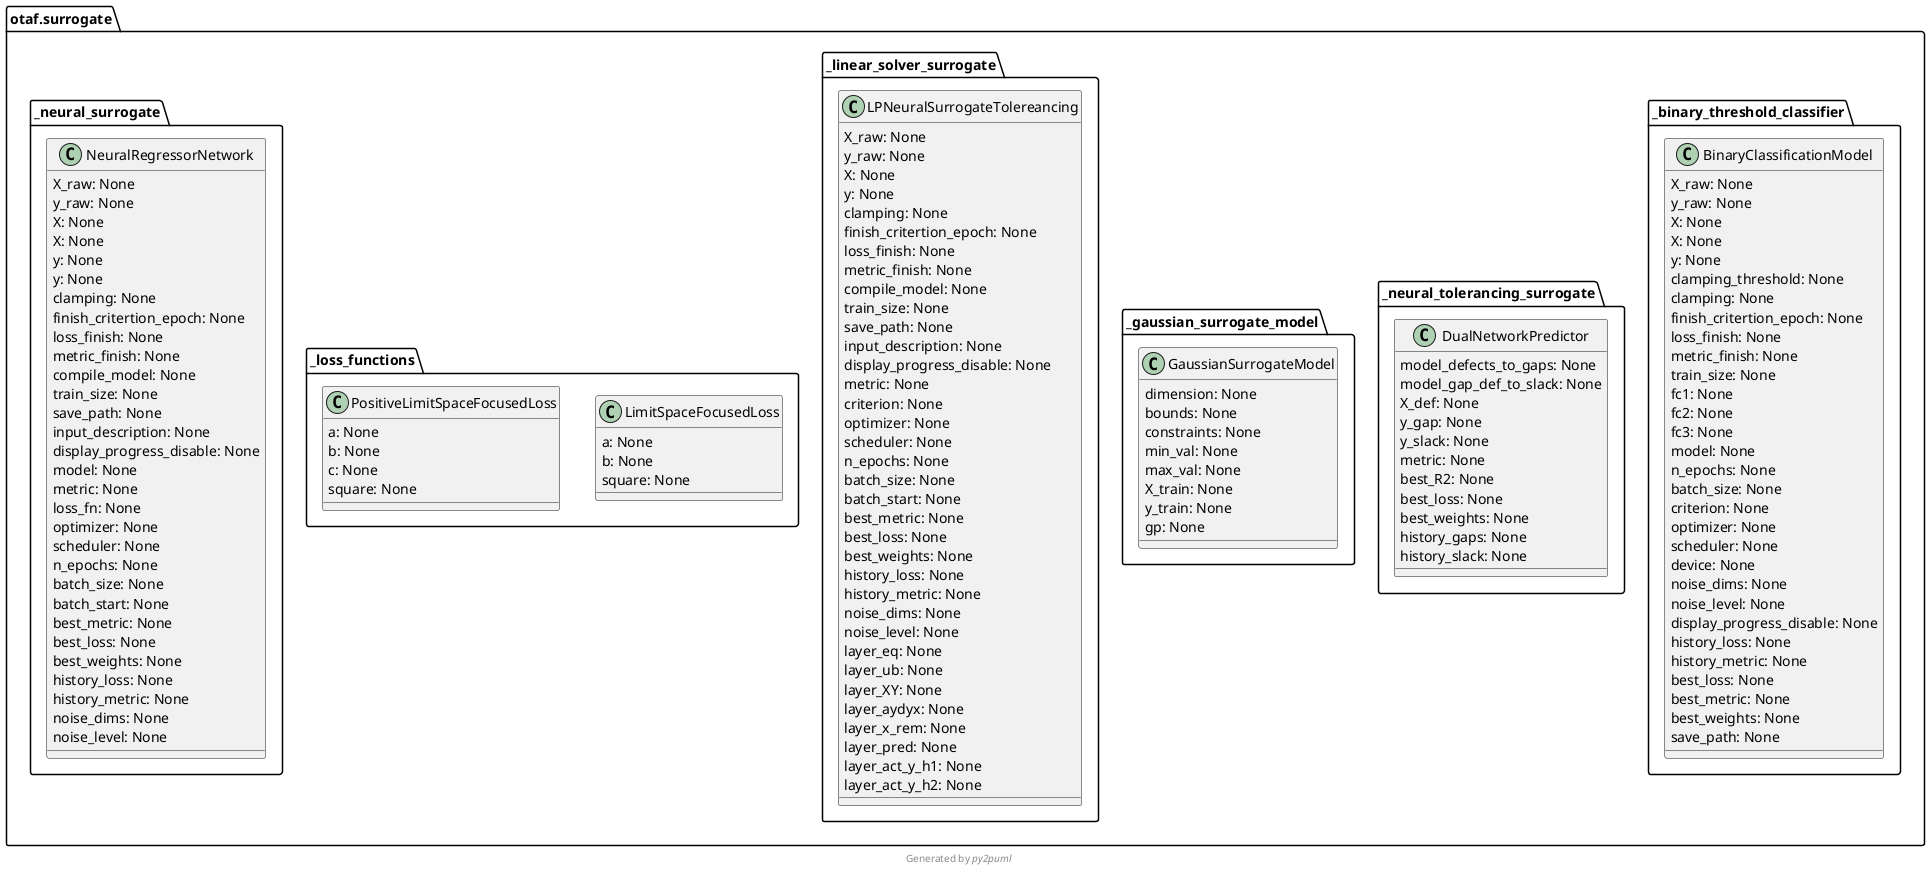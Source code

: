 @startuml otaf.surrogate
!pragma useIntermediatePackages false

class otaf.surrogate._binary_threshold_classifier.BinaryClassificationModel {
  X_raw: None
  y_raw: None
  X: None
  X: None
  y: None
  clamping_threshold: None
  clamping: None
  finish_critertion_epoch: None
  loss_finish: None
  metric_finish: None
  train_size: None
  fc1: None
  fc2: None
  fc3: None
  model: None
  n_epochs: None
  batch_size: None
  criterion: None
  optimizer: None
  scheduler: None
  device: None
  noise_dims: None
  noise_level: None
  display_progress_disable: None
  history_loss: None
  history_metric: None
  best_loss: None
  best_metric: None
  best_weights: None
  save_path: None
}
class otaf.surrogate._neural_tolerancing_surrogate.DualNetworkPredictor {
  model_defects_to_gaps: None
  model_gap_def_to_slack: None
  X_def: None
  y_gap: None
  y_slack: None
  metric: None
  best_R2: None
  best_loss: None
  best_weights: None
  history_gaps: None
  history_slack: None
}
class otaf.surrogate._gaussian_surrogate_model.GaussianSurrogateModel {
  dimension: None
  bounds: None
  constraints: None
  min_val: None
  max_val: None
  X_train: None
  y_train: None
  gp: None
}
class otaf.surrogate._linear_solver_surrogate.LPNeuralSurrogateTolereancing {
  X_raw: None
  y_raw: None
  X: None
  y: None
  clamping: None
  finish_critertion_epoch: None
  loss_finish: None
  metric_finish: None
  compile_model: None
  train_size: None
  save_path: None
  input_description: None
  display_progress_disable: None
  metric: None
  criterion: None
  optimizer: None
  scheduler: None
  n_epochs: None
  batch_size: None
  batch_start: None
  best_metric: None
  best_loss: None
  best_weights: None
  history_loss: None
  history_metric: None
  noise_dims: None
  noise_level: None
  layer_eq: None
  layer_ub: None
  layer_XY: None
  layer_aydyx: None
  layer_x_rem: None
  layer_pred: None
  layer_act_y_h1: None
  layer_act_y_h2: None
}
class otaf.surrogate._loss_functions.LimitSpaceFocusedLoss {
  a: None
  b: None
  square: None
}
class otaf.surrogate._neural_surrogate.NeuralRegressorNetwork {
  X_raw: None
  y_raw: None
  X: None
  X: None
  y: None
  y: None
  clamping: None
  finish_critertion_epoch: None
  loss_finish: None
  metric_finish: None
  compile_model: None
  train_size: None
  save_path: None
  input_description: None
  display_progress_disable: None
  model: None
  metric: None
  loss_fn: None
  optimizer: None
  scheduler: None
  n_epochs: None
  batch_size: None
  batch_start: None
  best_metric: None
  best_loss: None
  best_weights: None
  history_loss: None
  history_metric: None
  noise_dims: None
  noise_level: None
}
class otaf.surrogate._loss_functions.PositiveLimitSpaceFocusedLoss {
  a: None
  b: None
  c: None
  square: None
}
footer Generated by //py2puml//
@enduml


